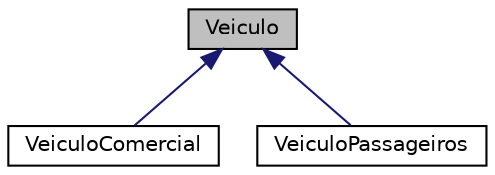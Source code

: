 digraph "Veiculo"
{
 // LATEX_PDF_SIZE
  edge [fontname="Helvetica",fontsize="10",labelfontname="Helvetica",labelfontsize="10"];
  node [fontname="Helvetica",fontsize="10",shape=record];
  Node1 [label="Veiculo",height=0.2,width=0.4,color="black", fillcolor="grey75", style="filled", fontcolor="black",tooltip=" "];
  Node1 -> Node2 [dir="back",color="midnightblue",fontsize="10",style="solid",fontname="Helvetica"];
  Node2 [label="VeiculoComercial",height=0.2,width=0.4,color="black", fillcolor="white", style="filled",URL="$class_veiculo_comercial.html",tooltip=" "];
  Node1 -> Node3 [dir="back",color="midnightblue",fontsize="10",style="solid",fontname="Helvetica"];
  Node3 [label="VeiculoPassageiros",height=0.2,width=0.4,color="black", fillcolor="white", style="filled",URL="$class_veiculo_passageiros.html",tooltip=" "];
}
